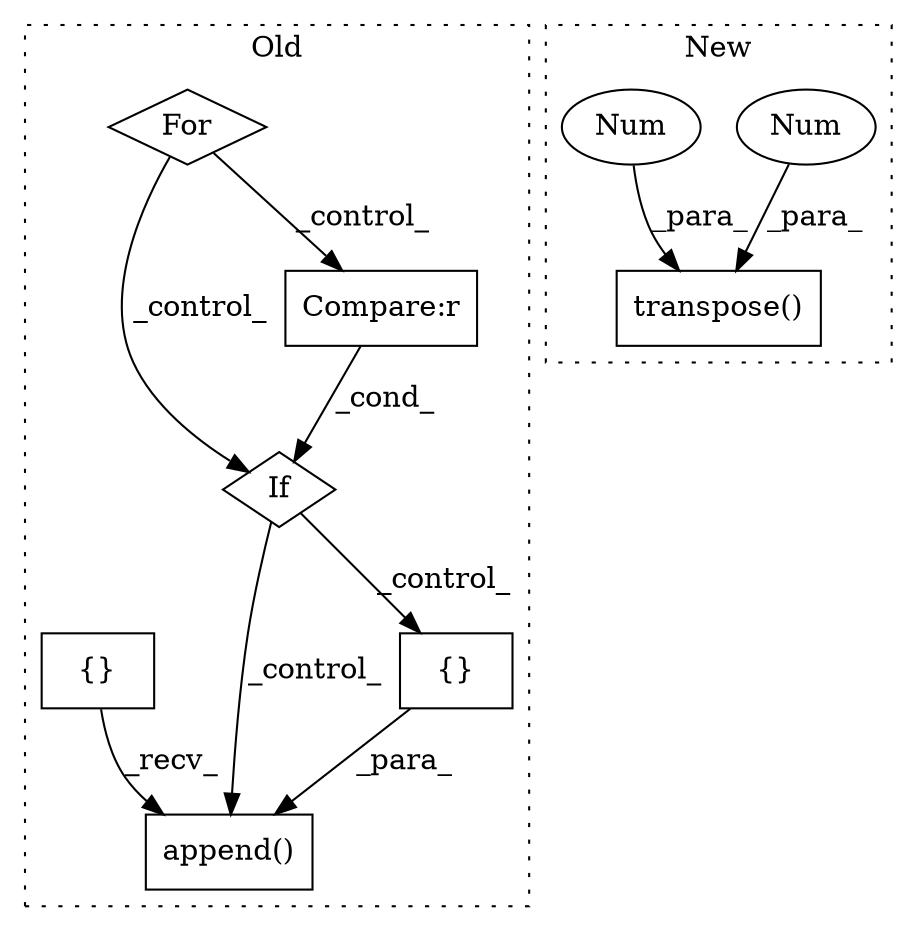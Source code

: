 digraph G {
subgraph cluster0 {
1 [label="append()" a="75" s="2224,2310" l="18,1" shape="box"];
5 [label="For" a="107" s="2056,2118" l="4,18" shape="diamond"];
6 [label="{}" a="59" s="1994,1994" l="2,1" shape="box"];
7 [label="If" a="96" s="2136" l="3" shape="diamond"];
8 [label="{}" a="59" s="2242,2309" l="1,0" shape="box"];
9 [label="Compare:r" a="40" s="2173" l="29" shape="box"];
label = "Old";
style="dotted";
}
subgraph cluster1 {
2 [label="transpose()" a="75" s="2786,2811" l="21,1" shape="box"];
3 [label="Num" a="76" s="2810" l="1" shape="ellipse"];
4 [label="Num" a="76" s="2807" l="1" shape="ellipse"];
label = "New";
style="dotted";
}
3 -> 2 [label="_para_"];
4 -> 2 [label="_para_"];
5 -> 9 [label="_control_"];
5 -> 7 [label="_control_"];
6 -> 1 [label="_recv_"];
7 -> 1 [label="_control_"];
7 -> 8 [label="_control_"];
8 -> 1 [label="_para_"];
9 -> 7 [label="_cond_"];
}